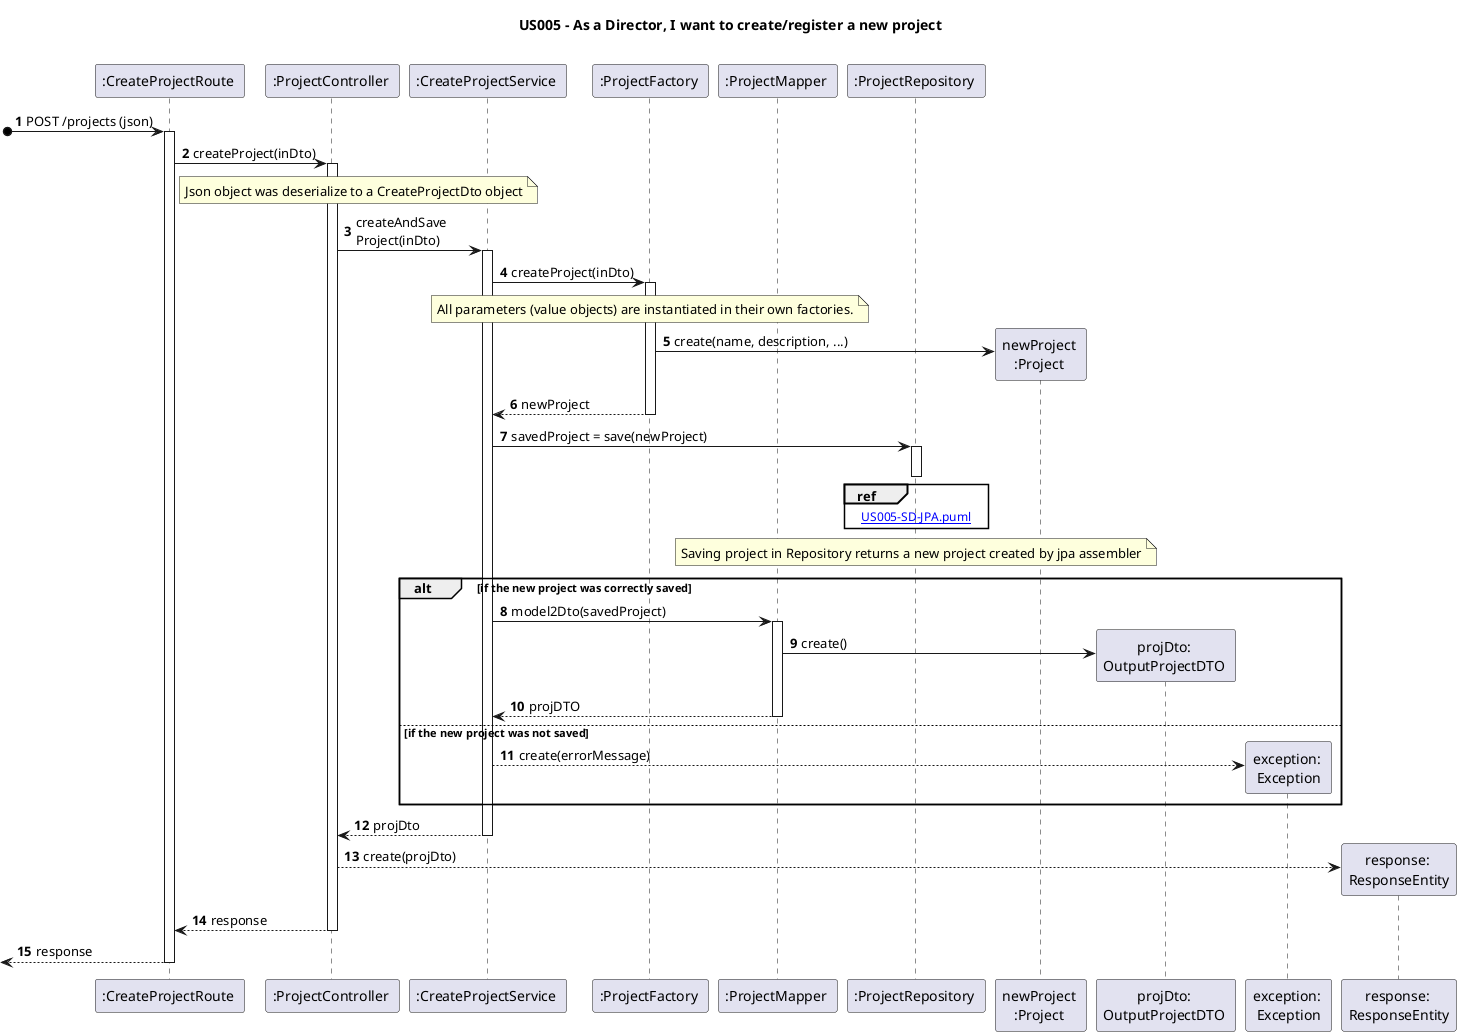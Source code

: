 @startuml
'https://plantuml.com/class-diagram

title US005 - As a Director, I want to create/register a new project

autoactivate on
autonumber


participant ":CreateProjectRoute " as route
participant ":ProjectController " as controller
participant ":CreateProjectService " as service
participant ":ProjectFactory " as factory
participant ":ProjectMapper " as mapper
participant ":ProjectRepository " as store
participant "newProject \n:Project " as project
participant "projDto: \nOutputProjectDTO " as dto
participant "exception: \nException" as exc
participant "response: \nResponseEntity" as json



[o->  route: POST /projects (json)
route -> controller: createProject(inDto)

note right route: Json object was deserialize to a CreateProjectDto object

controller -> service: createAndSave\nProject(inDto)

service -> factory: createProject(inDto)

note over factory : All parameters (value objects) are instantiated in their own factories.

factory -> project**: create(name, description, ...)

factory --> service: newProject

service -> store: savedProject = save(newProject)
ref over store: [[US005-SD-JPA.puml]]
deactivate


note over store : Saving project in Repository returns a new project created by jpa assembler

deactivate store

alt if the new project was correctly saved

service -> mapper: model2Dto(savedProject)

mapper -> dto**: create()

mapper --> service: projDTO

else if the new project was not saved

service --> exc** : create(errorMessage)

end

service --> controller: projDto

controller --> json**: create(projDto)

controller --> route: response

[<-- route: response

@enduml

